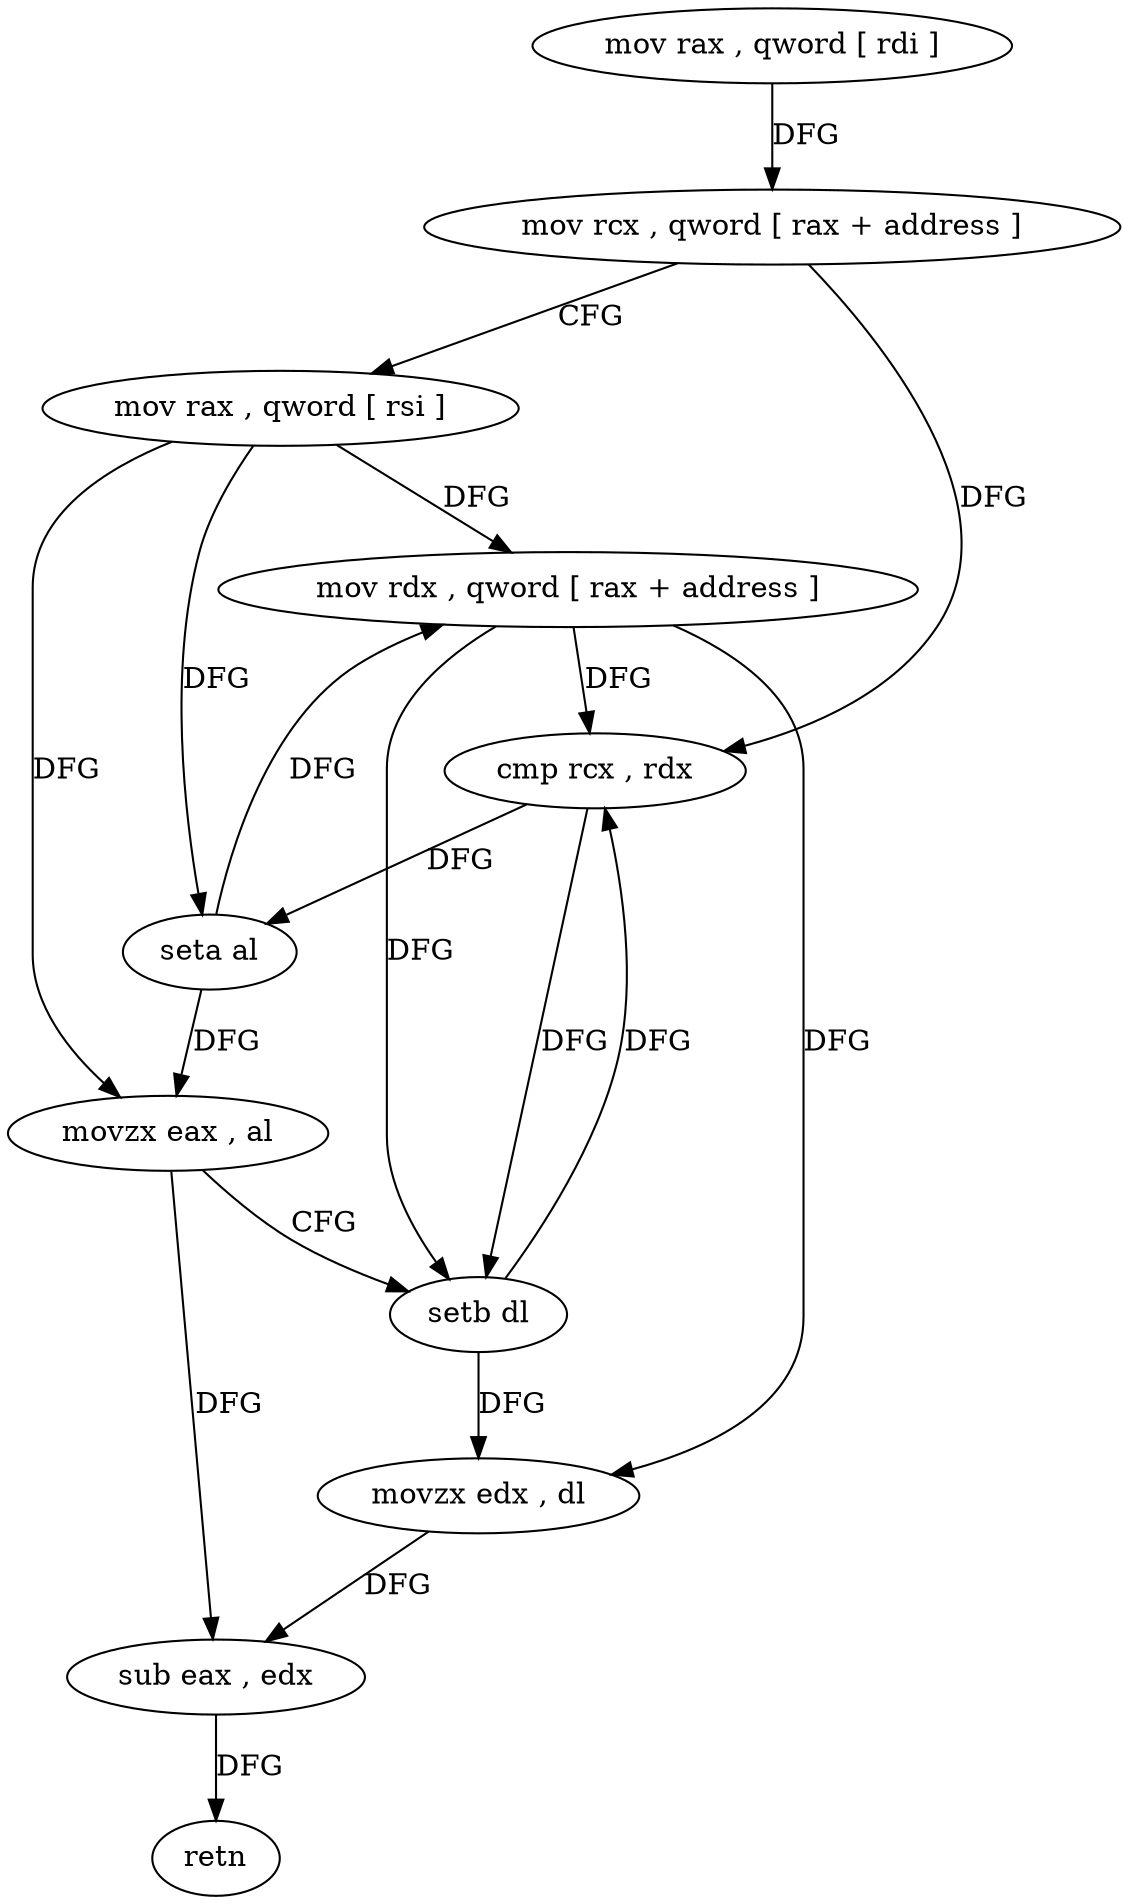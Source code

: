 digraph "func" {
"4267397" [label = "mov rax , qword [ rdi ]" ]
"4267400" [label = "mov rcx , qword [ rax + address ]" ]
"4267404" [label = "mov rax , qword [ rsi ]" ]
"4267407" [label = "mov rdx , qword [ rax + address ]" ]
"4267411" [label = "cmp rcx , rdx" ]
"4267414" [label = "seta al" ]
"4267417" [label = "movzx eax , al" ]
"4267420" [label = "setb dl" ]
"4267423" [label = "movzx edx , dl" ]
"4267426" [label = "sub eax , edx" ]
"4267428" [label = "retn" ]
"4267397" -> "4267400" [ label = "DFG" ]
"4267400" -> "4267404" [ label = "CFG" ]
"4267400" -> "4267411" [ label = "DFG" ]
"4267404" -> "4267407" [ label = "DFG" ]
"4267404" -> "4267414" [ label = "DFG" ]
"4267404" -> "4267417" [ label = "DFG" ]
"4267407" -> "4267411" [ label = "DFG" ]
"4267407" -> "4267420" [ label = "DFG" ]
"4267407" -> "4267423" [ label = "DFG" ]
"4267411" -> "4267414" [ label = "DFG" ]
"4267411" -> "4267420" [ label = "DFG" ]
"4267414" -> "4267417" [ label = "DFG" ]
"4267414" -> "4267407" [ label = "DFG" ]
"4267417" -> "4267420" [ label = "CFG" ]
"4267417" -> "4267426" [ label = "DFG" ]
"4267420" -> "4267423" [ label = "DFG" ]
"4267420" -> "4267411" [ label = "DFG" ]
"4267423" -> "4267426" [ label = "DFG" ]
"4267426" -> "4267428" [ label = "DFG" ]
}
